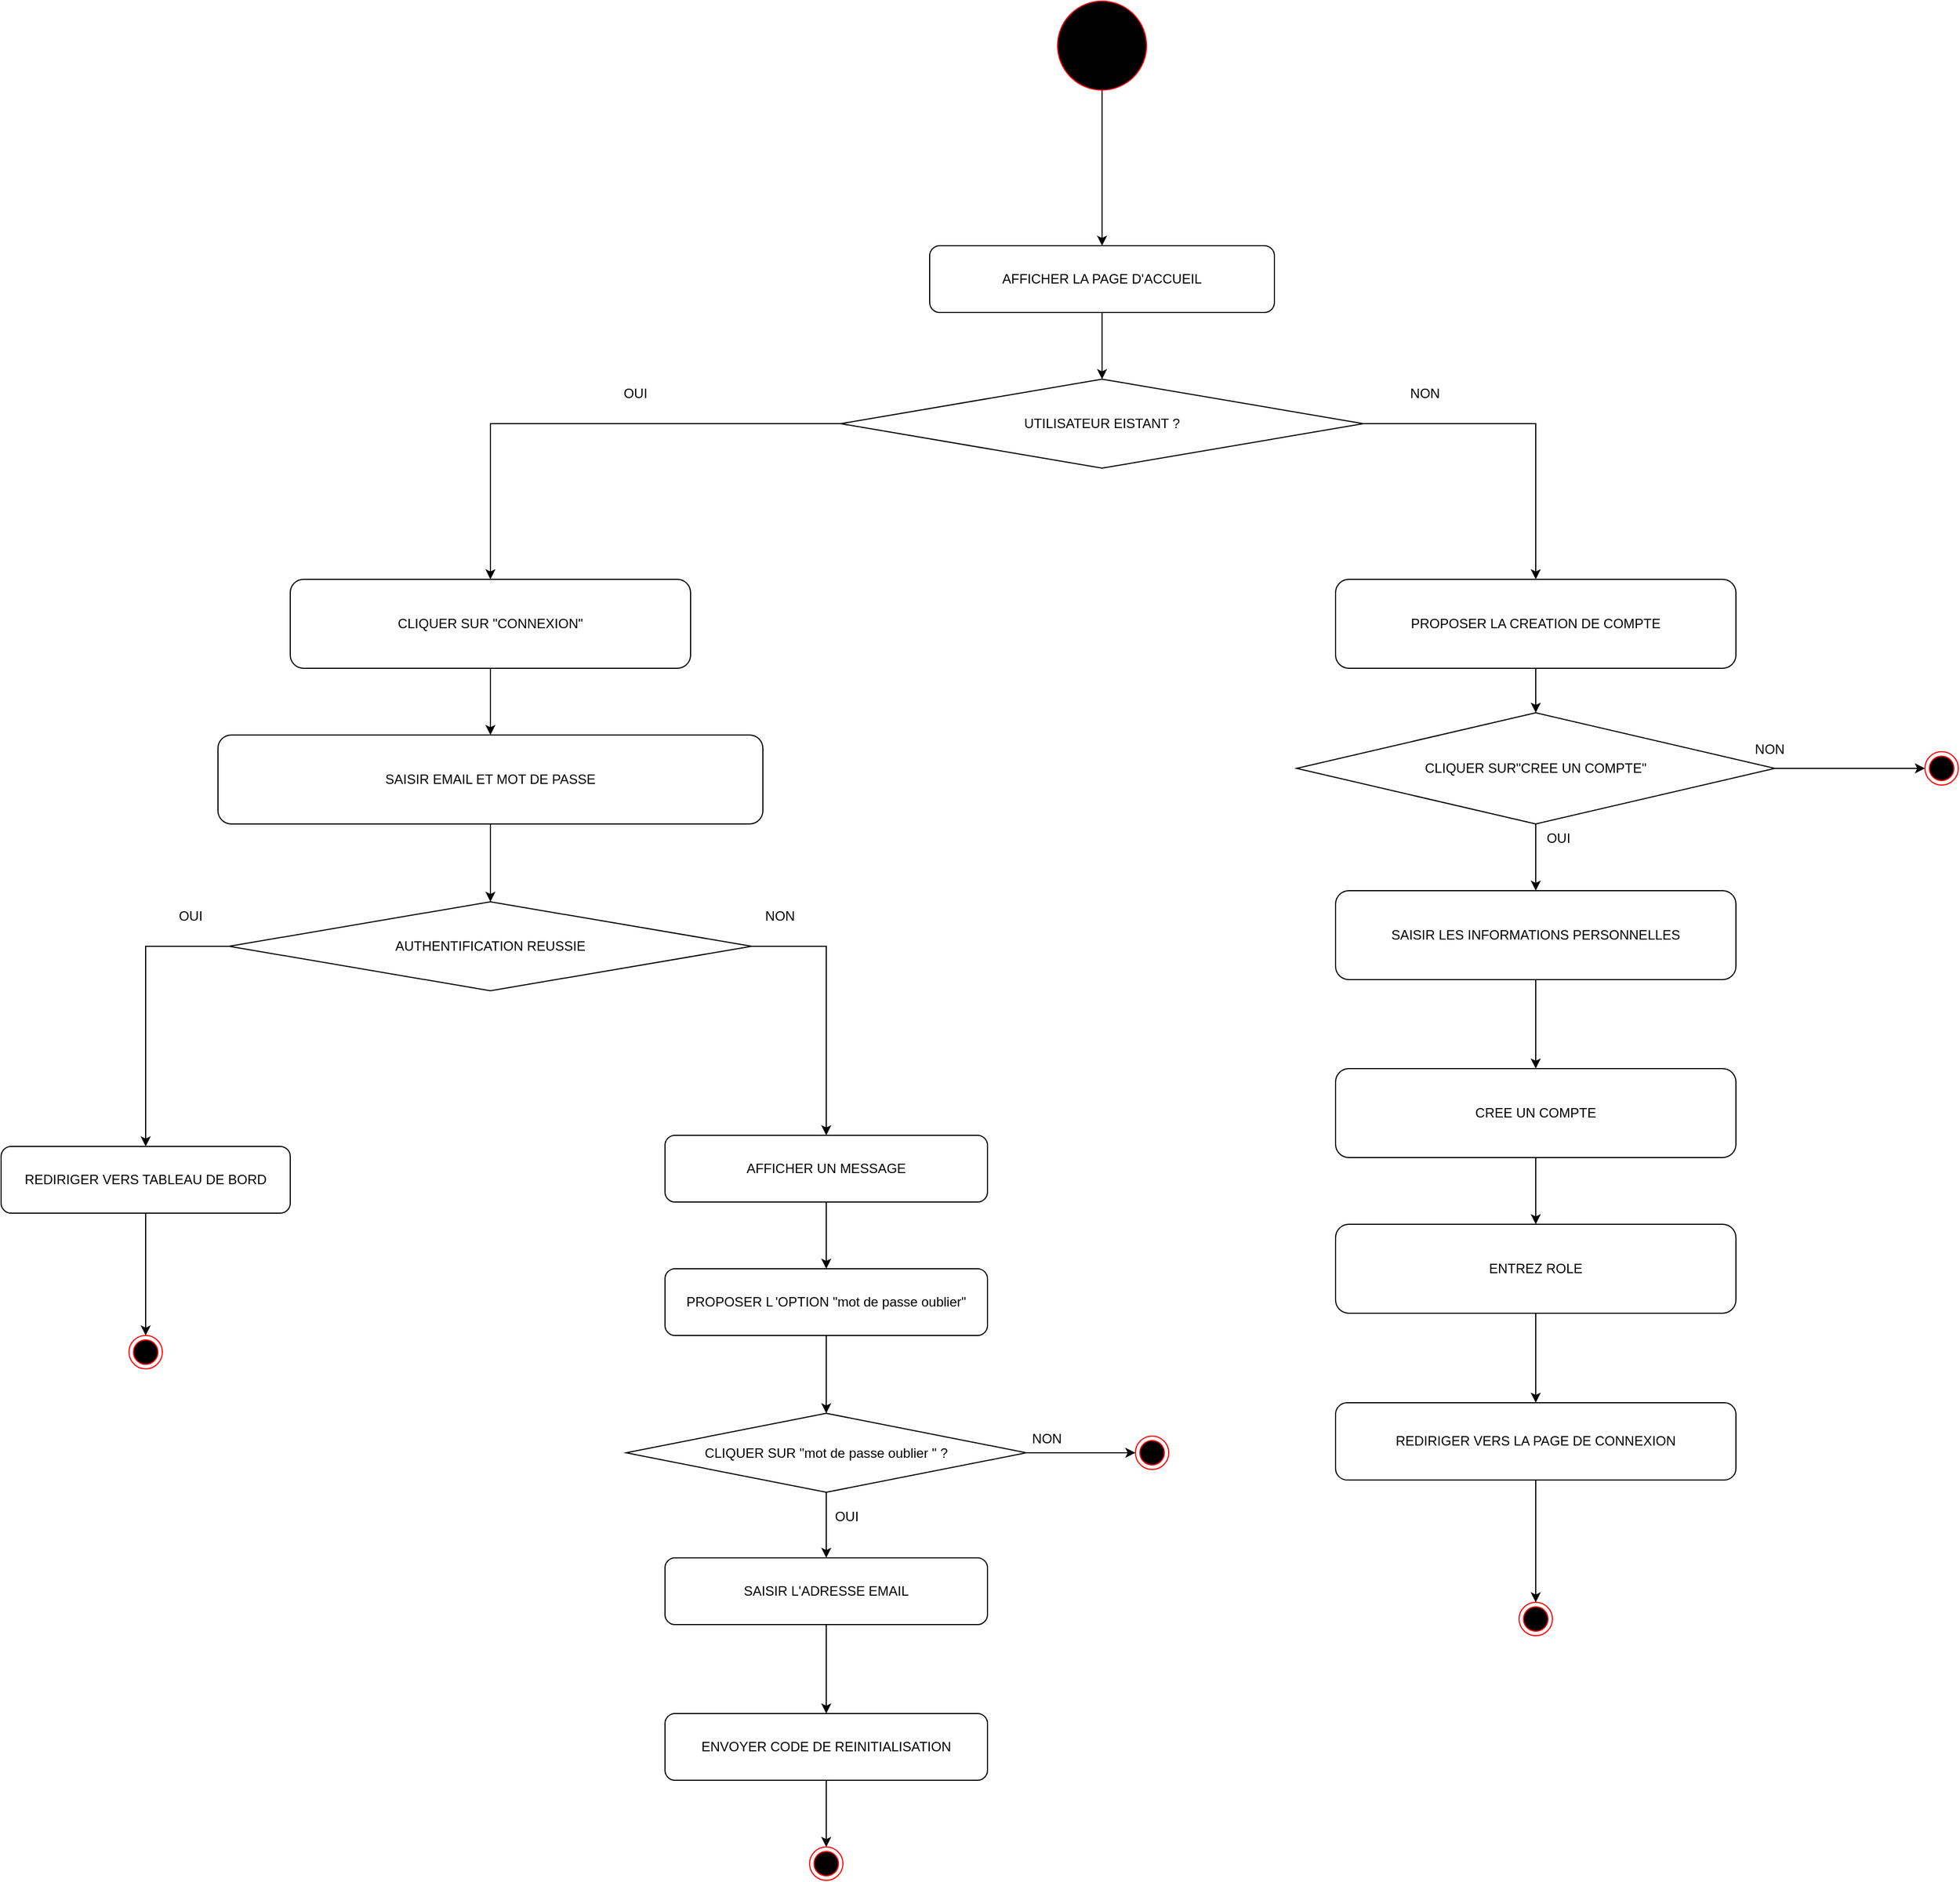 <mxfile version="26.0.4">
  <diagram name="Page-1" id="8jWOhOWCbj7SVf59qR4j">
    <mxGraphModel dx="3297" dy="3122" grid="1" gridSize="10" guides="1" tooltips="1" connect="1" arrows="1" fold="1" page="1" pageScale="1" pageWidth="827" pageHeight="1169" math="0" shadow="0">
      <root>
        <mxCell id="0" />
        <mxCell id="1" parent="0" />
        <mxCell id="bXknDXclV0XD-cFr2ov--62" value="" style="edgeStyle=orthogonalEdgeStyle;rounded=0;orthogonalLoop=1;jettySize=auto;html=1;" edge="1" parent="1" source="bXknDXclV0XD-cFr2ov--1" target="bXknDXclV0XD-cFr2ov--61">
          <mxGeometry relative="1" as="geometry" />
        </mxCell>
        <mxCell id="bXknDXclV0XD-cFr2ov--1" value="PROPOSER L&lt;span style=&quot;white-space: pre;&quot;&gt;&#x9;&lt;/span&gt;&#39;OPTION &quot;mot de passe oublier&quot;" style="rounded=1;whiteSpace=wrap;html=1;" vertex="1" parent="1">
          <mxGeometry x="437" y="1060" width="290" height="60" as="geometry" />
        </mxCell>
        <mxCell id="bXknDXclV0XD-cFr2ov--18" value="" style="edgeStyle=orthogonalEdgeStyle;rounded=0;orthogonalLoop=1;jettySize=auto;html=1;" edge="1" parent="1" source="bXknDXclV0XD-cFr2ov--3" target="bXknDXclV0XD-cFr2ov--17">
          <mxGeometry relative="1" as="geometry" />
        </mxCell>
        <mxCell id="bXknDXclV0XD-cFr2ov--3" value="SAISIR EMAIL ET MOT DE PASSE" style="rounded=1;whiteSpace=wrap;html=1;" vertex="1" parent="1">
          <mxGeometry x="35" y="580" width="490" height="80" as="geometry" />
        </mxCell>
        <mxCell id="bXknDXclV0XD-cFr2ov--27" value="" style="edgeStyle=orthogonalEdgeStyle;rounded=0;orthogonalLoop=1;jettySize=auto;html=1;" edge="1" parent="1" source="bXknDXclV0XD-cFr2ov--4">
          <mxGeometry relative="1" as="geometry">
            <mxPoint x="-30" y="1120" as="targetPoint" />
          </mxGeometry>
        </mxCell>
        <mxCell id="bXknDXclV0XD-cFr2ov--4" value="REDIRIGER VERS TABLEAU DE BORD" style="rounded=1;whiteSpace=wrap;html=1;" vertex="1" parent="1">
          <mxGeometry x="-160" y="950" width="260" height="60" as="geometry" />
        </mxCell>
        <mxCell id="bXknDXclV0XD-cFr2ov--15" value="" style="edgeStyle=orthogonalEdgeStyle;rounded=0;orthogonalLoop=1;jettySize=auto;html=1;" edge="1" parent="1" source="bXknDXclV0XD-cFr2ov--5" target="bXknDXclV0XD-cFr2ov--3">
          <mxGeometry relative="1" as="geometry" />
        </mxCell>
        <mxCell id="bXknDXclV0XD-cFr2ov--5" value="CLIQUER SUR &quot;CONNEXION&quot;" style="rounded=1;whiteSpace=wrap;html=1;" vertex="1" parent="1">
          <mxGeometry x="100" y="440" width="360" height="80" as="geometry" />
        </mxCell>
        <mxCell id="bXknDXclV0XD-cFr2ov--30" value="" style="edgeStyle=orthogonalEdgeStyle;rounded=0;orthogonalLoop=1;jettySize=auto;html=1;" edge="1" parent="1" source="bXknDXclV0XD-cFr2ov--6" target="bXknDXclV0XD-cFr2ov--29">
          <mxGeometry relative="1" as="geometry" />
        </mxCell>
        <mxCell id="bXknDXclV0XD-cFr2ov--6" value="AFFICHER LA PAGE D&#39;ACCUEIL" style="rounded=1;whiteSpace=wrap;html=1;" vertex="1" parent="1">
          <mxGeometry x="675" y="140" width="310" height="60" as="geometry" />
        </mxCell>
        <mxCell id="bXknDXclV0XD-cFr2ov--72" value="" style="edgeStyle=orthogonalEdgeStyle;rounded=0;orthogonalLoop=1;jettySize=auto;html=1;" edge="1" parent="1" source="bXknDXclV0XD-cFr2ov--7" target="bXknDXclV0XD-cFr2ov--71">
          <mxGeometry relative="1" as="geometry" />
        </mxCell>
        <mxCell id="bXknDXclV0XD-cFr2ov--7" value="ENVOYER CODE DE REINITIALISATION" style="rounded=1;whiteSpace=wrap;html=1;" vertex="1" parent="1">
          <mxGeometry x="437" y="1460" width="290" height="60" as="geometry" />
        </mxCell>
        <mxCell id="bXknDXclV0XD-cFr2ov--21" value="" style="edgeStyle=orthogonalEdgeStyle;rounded=0;orthogonalLoop=1;jettySize=auto;html=1;" edge="1" parent="1" source="bXknDXclV0XD-cFr2ov--8" target="bXknDXclV0XD-cFr2ov--1">
          <mxGeometry relative="1" as="geometry" />
        </mxCell>
        <mxCell id="bXknDXclV0XD-cFr2ov--8" value="AFFICHER UN MESSAGE" style="rounded=1;whiteSpace=wrap;html=1;" vertex="1" parent="1">
          <mxGeometry x="437" y="940" width="290" height="60" as="geometry" />
        </mxCell>
        <mxCell id="bXknDXclV0XD-cFr2ov--25" value="" style="edgeStyle=orthogonalEdgeStyle;rounded=0;orthogonalLoop=1;jettySize=auto;html=1;" edge="1" parent="1" source="bXknDXclV0XD-cFr2ov--9" target="bXknDXclV0XD-cFr2ov--7">
          <mxGeometry relative="1" as="geometry" />
        </mxCell>
        <mxCell id="bXknDXclV0XD-cFr2ov--9" value="SAISIR L&#39;ADRESSE EMAIL" style="rounded=1;whiteSpace=wrap;html=1;" vertex="1" parent="1">
          <mxGeometry x="437" y="1320" width="290" height="60" as="geometry" />
        </mxCell>
        <mxCell id="bXknDXclV0XD-cFr2ov--19" style="edgeStyle=orthogonalEdgeStyle;rounded=0;orthogonalLoop=1;jettySize=auto;html=1;exitX=0;exitY=0.5;exitDx=0;exitDy=0;entryX=0.5;entryY=0;entryDx=0;entryDy=0;" edge="1" parent="1" source="bXknDXclV0XD-cFr2ov--17" target="bXknDXclV0XD-cFr2ov--4">
          <mxGeometry relative="1" as="geometry" />
        </mxCell>
        <mxCell id="bXknDXclV0XD-cFr2ov--23" style="edgeStyle=orthogonalEdgeStyle;rounded=0;orthogonalLoop=1;jettySize=auto;html=1;exitX=1;exitY=0.5;exitDx=0;exitDy=0;entryX=0.5;entryY=0;entryDx=0;entryDy=0;" edge="1" parent="1" source="bXknDXclV0XD-cFr2ov--17" target="bXknDXclV0XD-cFr2ov--8">
          <mxGeometry relative="1" as="geometry" />
        </mxCell>
        <mxCell id="bXknDXclV0XD-cFr2ov--17" value="AUTHENTIFICATION REUSSIE" style="rhombus;whiteSpace=wrap;html=1;" vertex="1" parent="1">
          <mxGeometry x="45" y="730" width="470" height="80" as="geometry" />
        </mxCell>
        <mxCell id="bXknDXclV0XD-cFr2ov--28" value="" style="ellipse;html=1;shape=endState;fillColor=#000000;strokeColor=#ff0000;" vertex="1" parent="1">
          <mxGeometry x="-45" y="1120" width="30" height="30" as="geometry" />
        </mxCell>
        <mxCell id="bXknDXclV0XD-cFr2ov--31" style="edgeStyle=orthogonalEdgeStyle;rounded=0;orthogonalLoop=1;jettySize=auto;html=1;entryX=0.5;entryY=0;entryDx=0;entryDy=0;" edge="1" parent="1" source="bXknDXclV0XD-cFr2ov--29" target="bXknDXclV0XD-cFr2ov--5">
          <mxGeometry relative="1" as="geometry" />
        </mxCell>
        <mxCell id="bXknDXclV0XD-cFr2ov--41" style="edgeStyle=orthogonalEdgeStyle;rounded=0;orthogonalLoop=1;jettySize=auto;html=1;exitX=1;exitY=0.5;exitDx=0;exitDy=0;entryX=0.5;entryY=0;entryDx=0;entryDy=0;" edge="1" parent="1" source="bXknDXclV0XD-cFr2ov--29" target="bXknDXclV0XD-cFr2ov--33">
          <mxGeometry relative="1" as="geometry">
            <mxPoint x="1229" y="450" as="targetPoint" />
          </mxGeometry>
        </mxCell>
        <mxCell id="bXknDXclV0XD-cFr2ov--29" value="UTILISATEUR EISTANT ?" style="rhombus;whiteSpace=wrap;html=1;" vertex="1" parent="1">
          <mxGeometry x="595" y="260" width="470" height="80" as="geometry" />
        </mxCell>
        <mxCell id="bXknDXclV0XD-cFr2ov--75" value="" style="edgeStyle=orthogonalEdgeStyle;rounded=0;orthogonalLoop=1;jettySize=auto;html=1;" edge="1" parent="1" source="bXknDXclV0XD-cFr2ov--33" target="bXknDXclV0XD-cFr2ov--46">
          <mxGeometry relative="1" as="geometry" />
        </mxCell>
        <mxCell id="bXknDXclV0XD-cFr2ov--33" value="PROPOSER LA CREATION DE COMPTE" style="rounded=1;whiteSpace=wrap;html=1;" vertex="1" parent="1">
          <mxGeometry x="1040" y="440" width="360" height="80" as="geometry" />
        </mxCell>
        <mxCell id="bXknDXclV0XD-cFr2ov--44" value="" style="edgeStyle=orthogonalEdgeStyle;rounded=0;orthogonalLoop=1;jettySize=auto;html=1;" edge="1" parent="1" source="bXknDXclV0XD-cFr2ov--35" target="bXknDXclV0XD-cFr2ov--40">
          <mxGeometry relative="1" as="geometry" />
        </mxCell>
        <mxCell id="bXknDXclV0XD-cFr2ov--35" value="SAISIR LES INFORMATIONS PERSONNELLES" style="rounded=1;whiteSpace=wrap;html=1;" vertex="1" parent="1">
          <mxGeometry x="1040" y="720" width="360" height="80" as="geometry" />
        </mxCell>
        <mxCell id="bXknDXclV0XD-cFr2ov--80" value="" style="edgeStyle=orthogonalEdgeStyle;rounded=0;orthogonalLoop=1;jettySize=auto;html=1;" edge="1" parent="1" source="bXknDXclV0XD-cFr2ov--36" target="bXknDXclV0XD-cFr2ov--79">
          <mxGeometry relative="1" as="geometry" />
        </mxCell>
        <mxCell id="bXknDXclV0XD-cFr2ov--36" value="ENTREZ ROLE" style="rounded=1;whiteSpace=wrap;html=1;" vertex="1" parent="1">
          <mxGeometry x="1040" y="1020" width="360" height="80" as="geometry" />
        </mxCell>
        <mxCell id="bXknDXclV0XD-cFr2ov--45" value="" style="edgeStyle=orthogonalEdgeStyle;rounded=0;orthogonalLoop=1;jettySize=auto;html=1;" edge="1" parent="1" source="bXknDXclV0XD-cFr2ov--40" target="bXknDXclV0XD-cFr2ov--36">
          <mxGeometry relative="1" as="geometry" />
        </mxCell>
        <mxCell id="bXknDXclV0XD-cFr2ov--40" value="CREE UN COMPTE" style="rounded=1;whiteSpace=wrap;html=1;" vertex="1" parent="1">
          <mxGeometry x="1040" y="880" width="360" height="80" as="geometry" />
        </mxCell>
        <mxCell id="bXknDXclV0XD-cFr2ov--74" style="edgeStyle=orthogonalEdgeStyle;rounded=0;orthogonalLoop=1;jettySize=auto;html=1;entryX=0;entryY=0.5;entryDx=0;entryDy=0;" edge="1" parent="1" source="bXknDXclV0XD-cFr2ov--46" target="bXknDXclV0XD-cFr2ov--59">
          <mxGeometry relative="1" as="geometry" />
        </mxCell>
        <mxCell id="bXknDXclV0XD-cFr2ov--76" value="" style="edgeStyle=orthogonalEdgeStyle;rounded=0;orthogonalLoop=1;jettySize=auto;html=1;" edge="1" parent="1" source="bXknDXclV0XD-cFr2ov--46" target="bXknDXclV0XD-cFr2ov--35">
          <mxGeometry relative="1" as="geometry" />
        </mxCell>
        <mxCell id="bXknDXclV0XD-cFr2ov--46" value="CLIQUER SUR&quot;CREE UN COMPTE&quot;" style="rhombus;whiteSpace=wrap;html=1;" vertex="1" parent="1">
          <mxGeometry x="1005" y="560" width="430" height="100" as="geometry" />
        </mxCell>
        <mxCell id="bXknDXclV0XD-cFr2ov--47" value="" style="ellipse;html=1;shape=endState;fillColor=#000000;strokeColor=#ff0000;" vertex="1" parent="1">
          <mxGeometry x="1205" y="1360" width="30" height="30" as="geometry" />
        </mxCell>
        <mxCell id="bXknDXclV0XD-cFr2ov--58" style="edgeStyle=orthogonalEdgeStyle;rounded=0;orthogonalLoop=1;jettySize=auto;html=1;entryX=0.5;entryY=0;entryDx=0;entryDy=0;" edge="1" parent="1" source="bXknDXclV0XD-cFr2ov--57" target="bXknDXclV0XD-cFr2ov--6">
          <mxGeometry relative="1" as="geometry" />
        </mxCell>
        <mxCell id="bXknDXclV0XD-cFr2ov--57" value="" style="ellipse;whiteSpace=wrap;html=1;fillColor=#000000;strokeColor=#ff0000;" vertex="1" parent="1">
          <mxGeometry x="790" y="-80" width="80" height="80" as="geometry" />
        </mxCell>
        <mxCell id="bXknDXclV0XD-cFr2ov--59" value="" style="ellipse;html=1;shape=endState;fillColor=#000000;strokeColor=#ff0000;" vertex="1" parent="1">
          <mxGeometry x="1570" y="595" width="30" height="30" as="geometry" />
        </mxCell>
        <mxCell id="bXknDXclV0XD-cFr2ov--63" value="" style="edgeStyle=orthogonalEdgeStyle;rounded=0;orthogonalLoop=1;jettySize=auto;html=1;" edge="1" parent="1" source="bXknDXclV0XD-cFr2ov--61" target="bXknDXclV0XD-cFr2ov--9">
          <mxGeometry relative="1" as="geometry" />
        </mxCell>
        <mxCell id="bXknDXclV0XD-cFr2ov--65" style="edgeStyle=orthogonalEdgeStyle;rounded=0;orthogonalLoop=1;jettySize=auto;html=1;entryX=0;entryY=0.5;entryDx=0;entryDy=0;" edge="1" parent="1" source="bXknDXclV0XD-cFr2ov--61" target="bXknDXclV0XD-cFr2ov--64">
          <mxGeometry relative="1" as="geometry" />
        </mxCell>
        <mxCell id="bXknDXclV0XD-cFr2ov--61" value="CLIQUER SUR &quot;mot de passe oublier &quot; ?" style="rhombus;whiteSpace=wrap;html=1;" vertex="1" parent="1">
          <mxGeometry x="402" y="1190" width="360" height="71" as="geometry" />
        </mxCell>
        <mxCell id="bXknDXclV0XD-cFr2ov--64" value="" style="ellipse;html=1;shape=endState;fillColor=#000000;strokeColor=#ff0000;" vertex="1" parent="1">
          <mxGeometry x="860" y="1210.5" width="30" height="30" as="geometry" />
        </mxCell>
        <mxCell id="bXknDXclV0XD-cFr2ov--66" value="OUI" style="text;html=1;align=center;verticalAlign=middle;resizable=0;points=[];autosize=1;strokeColor=none;fillColor=none;" vertex="1" parent="1">
          <mxGeometry x="390" y="258" width="40" height="30" as="geometry" />
        </mxCell>
        <mxCell id="bXknDXclV0XD-cFr2ov--67" value="OUI" style="text;html=1;align=center;verticalAlign=middle;resizable=0;points=[];autosize=1;strokeColor=none;fillColor=none;" vertex="1" parent="1">
          <mxGeometry x="-10" y="728" width="40" height="30" as="geometry" />
        </mxCell>
        <mxCell id="bXknDXclV0XD-cFr2ov--68" value="NON" style="text;html=1;align=center;verticalAlign=middle;resizable=0;points=[];autosize=1;strokeColor=none;fillColor=none;" vertex="1" parent="1">
          <mxGeometry x="515" y="728" width="50" height="30" as="geometry" />
        </mxCell>
        <mxCell id="bXknDXclV0XD-cFr2ov--69" value="NON" style="text;html=1;align=center;verticalAlign=middle;resizable=0;points=[];autosize=1;strokeColor=none;fillColor=none;" vertex="1" parent="1">
          <mxGeometry x="755" y="1198" width="50" height="30" as="geometry" />
        </mxCell>
        <mxCell id="bXknDXclV0XD-cFr2ov--70" value="OUI" style="text;html=1;align=center;verticalAlign=middle;resizable=0;points=[];autosize=1;strokeColor=none;fillColor=none;" vertex="1" parent="1">
          <mxGeometry x="580" y="1268" width="40" height="30" as="geometry" />
        </mxCell>
        <mxCell id="bXknDXclV0XD-cFr2ov--71" value="" style="ellipse;html=1;shape=endState;fillColor=#000000;strokeColor=#ff0000;" vertex="1" parent="1">
          <mxGeometry x="567" y="1580" width="30" height="30" as="geometry" />
        </mxCell>
        <mxCell id="bXknDXclV0XD-cFr2ov--73" value="NON" style="text;html=1;align=center;verticalAlign=middle;resizable=0;points=[];autosize=1;strokeColor=none;fillColor=none;" vertex="1" parent="1">
          <mxGeometry x="1095" y="258" width="50" height="30" as="geometry" />
        </mxCell>
        <mxCell id="bXknDXclV0XD-cFr2ov--77" value="NON" style="text;html=1;align=center;verticalAlign=middle;resizable=0;points=[];autosize=1;strokeColor=none;fillColor=none;" vertex="1" parent="1">
          <mxGeometry x="1405" y="578" width="50" height="30" as="geometry" />
        </mxCell>
        <mxCell id="bXknDXclV0XD-cFr2ov--78" value="OUI" style="text;html=1;align=center;verticalAlign=middle;resizable=0;points=[];autosize=1;strokeColor=none;fillColor=none;" vertex="1" parent="1">
          <mxGeometry x="1220" y="658" width="40" height="30" as="geometry" />
        </mxCell>
        <mxCell id="bXknDXclV0XD-cFr2ov--81" value="" style="edgeStyle=orthogonalEdgeStyle;rounded=0;orthogonalLoop=1;jettySize=auto;html=1;" edge="1" parent="1" source="bXknDXclV0XD-cFr2ov--79" target="bXknDXclV0XD-cFr2ov--47">
          <mxGeometry relative="1" as="geometry" />
        </mxCell>
        <mxCell id="bXknDXclV0XD-cFr2ov--79" value="REDIRIGER VERS LA PAGE DE CONNEXION" style="rounded=1;whiteSpace=wrap;html=1;" vertex="1" parent="1">
          <mxGeometry x="1040" y="1180.5" width="360" height="69.5" as="geometry" />
        </mxCell>
      </root>
    </mxGraphModel>
  </diagram>
</mxfile>
